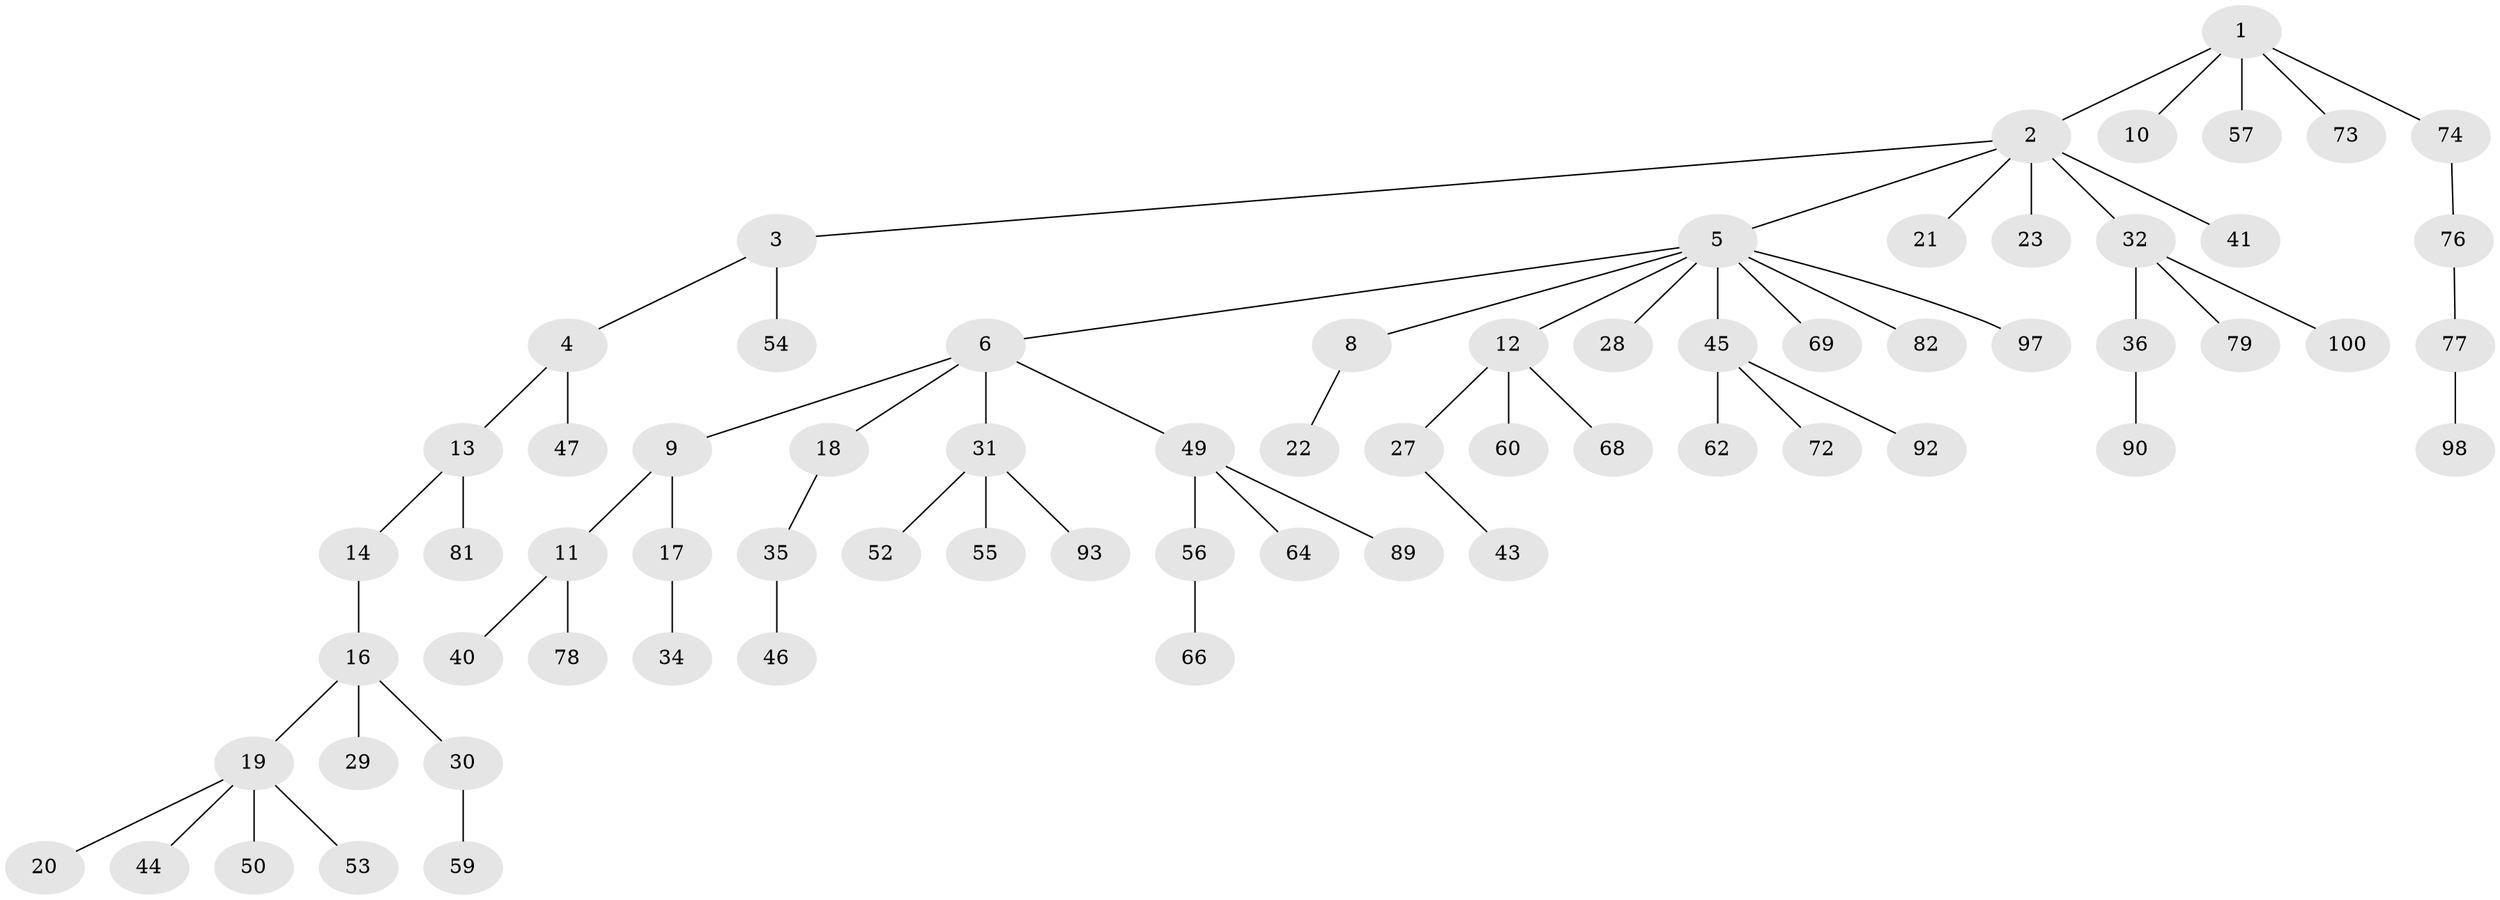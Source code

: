 // original degree distribution, {3: 0.09900990099009901, 7: 0.019801980198019802, 4: 0.06930693069306931, 5: 0.039603960396039604, 2: 0.297029702970297, 1: 0.4752475247524752}
// Generated by graph-tools (version 1.1) at 2025/11/02/27/25 16:11:26]
// undirected, 68 vertices, 67 edges
graph export_dot {
graph [start="1"]
  node [color=gray90,style=filled];
  1 [super="+42"];
  2 [super="+39"];
  3 [super="+37"];
  4 [super="+87"];
  5 [super="+24"];
  6 [super="+7"];
  8 [super="+96"];
  9 [super="+26"];
  10;
  11;
  12 [super="+15"];
  13 [super="+33"];
  14;
  16 [super="+25"];
  17;
  18;
  19 [super="+38"];
  20;
  21 [super="+83"];
  22;
  23 [super="+85"];
  27 [super="+80"];
  28;
  29 [super="+84"];
  30;
  31 [super="+51"];
  32 [super="+65"];
  34;
  35 [super="+95"];
  36;
  40 [super="+86"];
  41;
  43;
  44 [super="+63"];
  45 [super="+61"];
  46 [super="+48"];
  47;
  49 [super="+58"];
  50;
  52;
  53 [super="+99"];
  54;
  55 [super="+67"];
  56;
  57;
  59;
  60 [super="+71"];
  62;
  64;
  66 [super="+70"];
  68 [super="+91"];
  69;
  72 [super="+88"];
  73;
  74 [super="+75"];
  76;
  77 [super="+94"];
  78 [super="+101"];
  79;
  81;
  82;
  89;
  90;
  92;
  93;
  97;
  98;
  100;
  1 -- 2;
  1 -- 10;
  1 -- 73;
  1 -- 74;
  1 -- 57;
  2 -- 3;
  2 -- 5;
  2 -- 21;
  2 -- 23;
  2 -- 32;
  2 -- 41;
  3 -- 4;
  3 -- 54;
  4 -- 13;
  4 -- 47;
  5 -- 6;
  5 -- 8;
  5 -- 12;
  5 -- 69;
  5 -- 97;
  5 -- 82;
  5 -- 45;
  5 -- 28;
  6 -- 9;
  6 -- 31;
  6 -- 49;
  6 -- 18;
  8 -- 22;
  9 -- 11;
  9 -- 17;
  11 -- 40;
  11 -- 78;
  12 -- 60;
  12 -- 27;
  12 -- 68;
  13 -- 14;
  13 -- 81;
  14 -- 16;
  16 -- 19;
  16 -- 29;
  16 -- 30;
  17 -- 34;
  18 -- 35;
  19 -- 20;
  19 -- 44;
  19 -- 50;
  19 -- 53;
  27 -- 43;
  30 -- 59;
  31 -- 52;
  31 -- 55;
  31 -- 93;
  32 -- 36;
  32 -- 79;
  32 -- 100;
  35 -- 46;
  36 -- 90;
  45 -- 62;
  45 -- 72;
  45 -- 92;
  49 -- 56;
  49 -- 64;
  49 -- 89;
  56 -- 66;
  74 -- 76;
  76 -- 77;
  77 -- 98;
}
